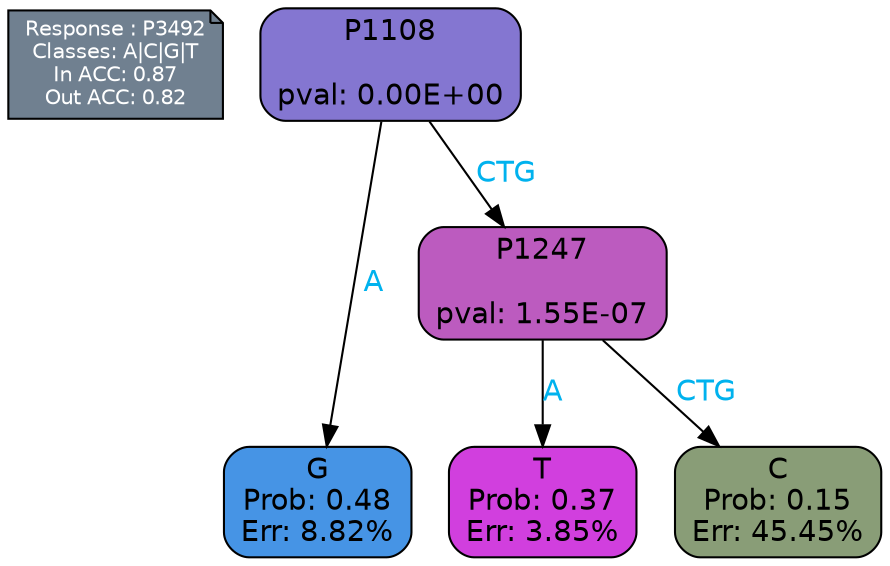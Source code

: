 digraph Tree {
node [shape=box, style="filled, rounded", color="black", fontname=helvetica] ;
graph [ranksep=equally, splines=polylines, bgcolor=transparent, dpi=600] ;
edge [fontname=helvetica] ;
LEGEND [label="Response : P3492
Classes: A|C|G|T
In ACC: 0.87
Out ACC: 0.82
",shape=note,align=left,style=filled,fillcolor="slategray",fontcolor="white",fontsize=10];1 [label="P1108

pval: 0.00E+00", fillcolor="#8476d1"] ;
2 [label="G
Prob: 0.48
Err: 8.82%", fillcolor="#4694e5"] ;
3 [label="P1247

pval: 1.55E-07", fillcolor="#bc5bbf"] ;
4 [label="T
Prob: 0.37
Err: 3.85%", fillcolor="#d13fde"] ;
5 [label="C
Prob: 0.15
Err: 45.45%", fillcolor="#899d77"] ;
1 -> 2 [label="A",fontcolor=deepskyblue2] ;
1 -> 3 [label="CTG",fontcolor=deepskyblue2] ;
3 -> 4 [label="A",fontcolor=deepskyblue2] ;
3 -> 5 [label="CTG",fontcolor=deepskyblue2] ;
{rank = same; 2;4;5;}{rank = same; LEGEND;1;}}
